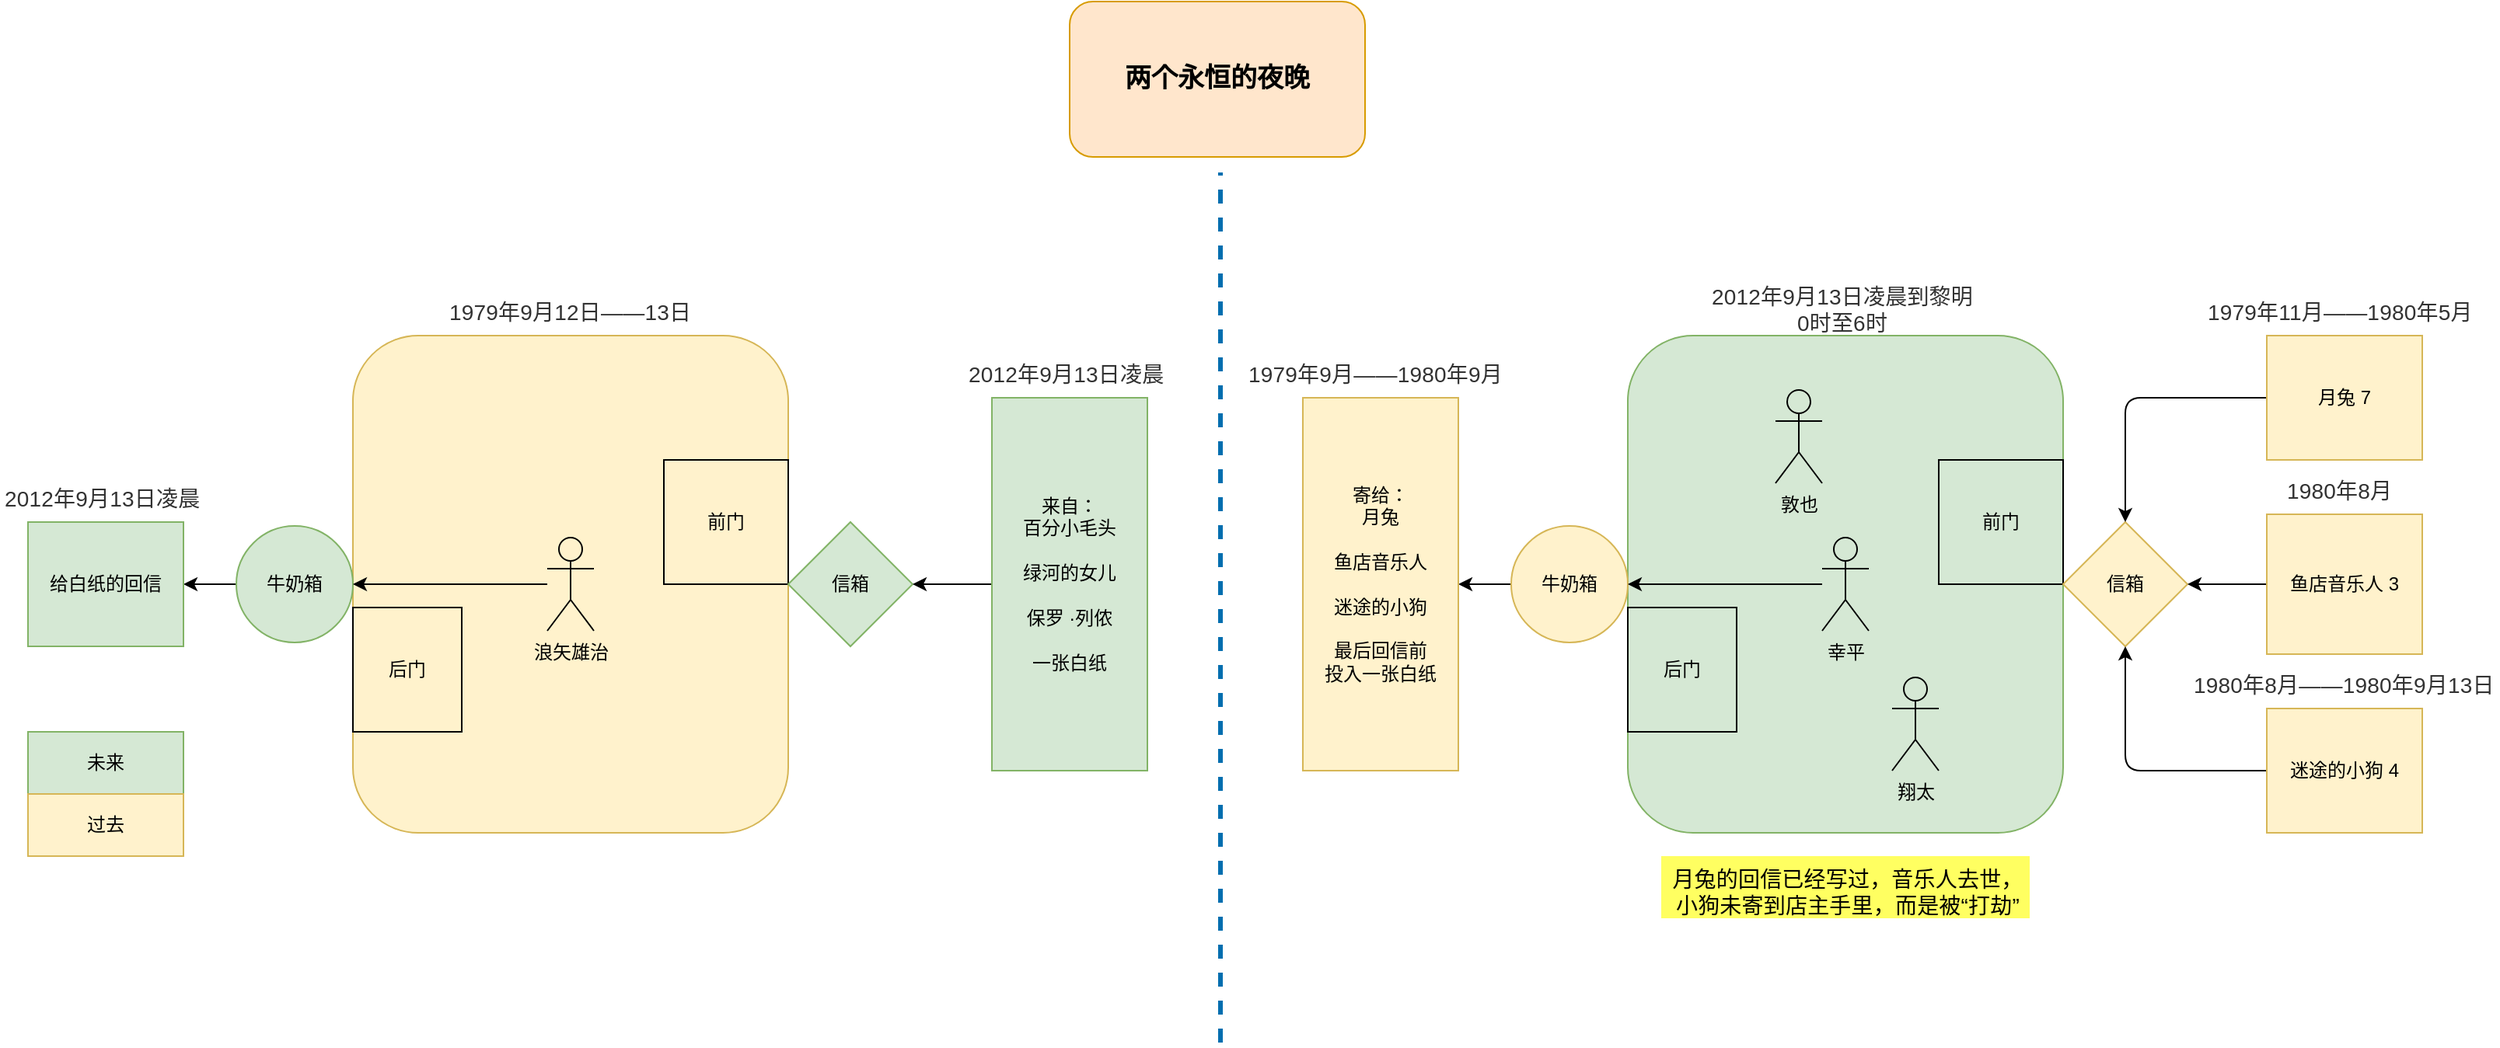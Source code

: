 <mxfile>
    <diagram id="LieUYTp3b770Z3-IE5YT" name="第 1 页">
        <mxGraphModel dx="990" dy="574" grid="1" gridSize="10" guides="1" tooltips="1" connect="1" arrows="1" fold="1" page="1" pageScale="1" pageWidth="827" pageHeight="1169" background="#FFFFFF" math="0" shadow="0">
            <root>
                <mxCell id="0"/>
                <mxCell id="1" parent="0"/>
                <mxCell id="2" value="" style="rounded=1;whiteSpace=wrap;html=1;fillColor=#fff2cc;strokeColor=#d6b656;" parent="1" vertex="1">
                    <mxGeometry x="269" y="425" width="280" height="320" as="geometry"/>
                </mxCell>
                <mxCell id="4" value="后门" style="rounded=0;whiteSpace=wrap;html=1;fillColor=none;" parent="1" vertex="1">
                    <mxGeometry x="269" y="600" width="70" height="80" as="geometry"/>
                </mxCell>
                <mxCell id="17" style="edgeStyle=none;html=1;entryX=1;entryY=0.5;entryDx=0;entryDy=0;" parent="1" source="5" target="16" edge="1">
                    <mxGeometry relative="1" as="geometry"/>
                </mxCell>
                <mxCell id="5" value="牛奶箱" style="ellipse;whiteSpace=wrap;html=1;aspect=fixed;fillColor=#d5e8d4;strokeColor=#82b366;" parent="1" vertex="1">
                    <mxGeometry x="194" y="547.5" width="75" height="75" as="geometry"/>
                </mxCell>
                <mxCell id="3" value="前门" style="rounded=0;whiteSpace=wrap;html=1;fillColor=none;" parent="1" vertex="1">
                    <mxGeometry x="469" y="505" width="80" height="80" as="geometry"/>
                </mxCell>
                <mxCell id="9" value="信箱" style="rhombus;whiteSpace=wrap;html=1;fillColor=#d5e8d4;strokeColor=#82b366;" parent="1" vertex="1">
                    <mxGeometry x="549" y="545" width="80" height="80" as="geometry"/>
                </mxCell>
                <mxCell id="11" value="&lt;span style=&quot;color: rgb(50 , 50 , 50) ; font-size: 14px ; font-style: normal ; font-weight: 400 ; letter-spacing: 0.1px ; text-indent: 0px ; text-transform: none ; word-spacing: 0px ; background-color: rgb(255 , 255 , 255) ; display: inline ; float: none&quot;&gt;1979年9月12日——13日&lt;/span&gt;" style="text;whiteSpace=wrap;html=1;" parent="1" vertex="1">
                    <mxGeometry x="329" y="395" width="160" height="30" as="geometry"/>
                </mxCell>
                <mxCell id="13" style="edgeStyle=none;html=1;entryX=1;entryY=0.5;entryDx=0;entryDy=0;" parent="1" source="12" target="9" edge="1">
                    <mxGeometry relative="1" as="geometry"/>
                </mxCell>
                <mxCell id="12" value="来自：&lt;br&gt;百分小毛头&lt;br&gt;&lt;br&gt;绿河的女儿&lt;br&gt;&lt;br&gt;保罗 ·列侬&lt;br&gt;&lt;br&gt;一张白纸" style="rounded=0;whiteSpace=wrap;html=1;fillColor=#d5e8d4;strokeColor=#82b366;" parent="1" vertex="1">
                    <mxGeometry x="680" y="465" width="100" height="240" as="geometry"/>
                </mxCell>
                <mxCell id="15" style="edgeStyle=none;html=1;" parent="1" source="14" target="5" edge="1">
                    <mxGeometry relative="1" as="geometry"/>
                </mxCell>
                <mxCell id="14" value="浪矢雄治" style="shape=umlActor;verticalLabelPosition=bottom;verticalAlign=top;html=1;outlineConnect=0;fillColor=none;" parent="1" vertex="1">
                    <mxGeometry x="394" y="555" width="30" height="60" as="geometry"/>
                </mxCell>
                <mxCell id="16" value="给白纸的回信" style="rounded=0;whiteSpace=wrap;html=1;fillColor=#d5e8d4;strokeColor=#82b366;" parent="1" vertex="1">
                    <mxGeometry x="60" y="545" width="100" height="80" as="geometry"/>
                </mxCell>
                <mxCell id="18" value="" style="rounded=1;whiteSpace=wrap;html=1;fillColor=#d5e8d4;strokeColor=#82b366;" parent="1" vertex="1">
                    <mxGeometry x="1089" y="425" width="280" height="320" as="geometry"/>
                </mxCell>
                <mxCell id="19" value="后门" style="rounded=0;whiteSpace=wrap;html=1;fillColor=none;" parent="1" vertex="1">
                    <mxGeometry x="1089" y="600" width="70" height="80" as="geometry"/>
                </mxCell>
                <mxCell id="20" style="edgeStyle=none;html=1;entryX=1;entryY=0.5;entryDx=0;entryDy=0;" parent="1" source="21" target="29" edge="1">
                    <mxGeometry relative="1" as="geometry"/>
                </mxCell>
                <mxCell id="21" value="牛奶箱" style="ellipse;whiteSpace=wrap;html=1;aspect=fixed;fillColor=#fff2cc;strokeColor=#d6b656;" parent="1" vertex="1">
                    <mxGeometry x="1014" y="547.5" width="75" height="75" as="geometry"/>
                </mxCell>
                <mxCell id="22" value="前门" style="rounded=0;whiteSpace=wrap;html=1;fillColor=none;" parent="1" vertex="1">
                    <mxGeometry x="1289" y="505" width="80" height="80" as="geometry"/>
                </mxCell>
                <mxCell id="23" value="信箱" style="rhombus;whiteSpace=wrap;html=1;fillColor=#fff2cc;strokeColor=#d6b656;" parent="1" vertex="1">
                    <mxGeometry x="1369" y="545" width="80" height="80" as="geometry"/>
                </mxCell>
                <mxCell id="25" style="edgeStyle=none;html=1;entryX=1;entryY=0.5;entryDx=0;entryDy=0;" parent="1" source="26" target="23" edge="1">
                    <mxGeometry relative="1" as="geometry"/>
                </mxCell>
                <mxCell id="26" value="鱼店音乐人 3" style="rounded=0;whiteSpace=wrap;html=1;fillColor=#fff2cc;strokeColor=#d6b656;" parent="1" vertex="1">
                    <mxGeometry x="1500" y="540" width="100" height="90" as="geometry"/>
                </mxCell>
                <mxCell id="27" style="edgeStyle=none;html=1;" parent="1" source="28" target="21" edge="1">
                    <mxGeometry relative="1" as="geometry"/>
                </mxCell>
                <mxCell id="28" value="幸平" style="shape=umlActor;verticalLabelPosition=bottom;verticalAlign=top;html=1;outlineConnect=0;fillColor=none;" parent="1" vertex="1">
                    <mxGeometry x="1214" y="555" width="30" height="60" as="geometry"/>
                </mxCell>
                <mxCell id="29" value="寄给：&lt;br&gt;月兔&lt;br&gt;&lt;br&gt;鱼店音乐人&lt;br&gt;&lt;br&gt;迷途的小狗&lt;br&gt;&lt;br&gt;最后回信前&lt;br&gt;投入一张白纸" style="rounded=0;whiteSpace=wrap;html=1;fillColor=#fff2cc;strokeColor=#d6b656;" parent="1" vertex="1">
                    <mxGeometry x="880" y="465" width="100" height="240" as="geometry"/>
                </mxCell>
                <mxCell id="30" value="&lt;span style=&quot;color: rgb(50 , 50 , 50) ; font-size: 14px ; font-style: normal ; font-weight: 400 ; letter-spacing: 0.1px ; text-indent: 0px ; text-transform: none ; word-spacing: 0px ; background-color: rgb(255 , 255 , 255) ; display: inline ; float: none&quot;&gt;2012年9月13日凌晨到黎明&lt;br&gt;&lt;div style=&quot;text-align: center&quot;&gt;&lt;span style=&quot;letter-spacing: 0.1px&quot;&gt;0时至6时&lt;/span&gt;&lt;/div&gt;&lt;/span&gt;" style="text;whiteSpace=wrap;html=1;" parent="1" vertex="1">
                    <mxGeometry x="1141.25" y="385" width="175.5" height="40" as="geometry"/>
                </mxCell>
                <mxCell id="31" value="翔太" style="shape=umlActor;verticalLabelPosition=bottom;verticalAlign=top;html=1;outlineConnect=0;fillColor=none;" parent="1" vertex="1">
                    <mxGeometry x="1259" y="645" width="30" height="60" as="geometry"/>
                </mxCell>
                <mxCell id="32" value="敦也" style="shape=umlActor;verticalLabelPosition=bottom;verticalAlign=top;html=1;outlineConnect=0;fillColor=none;" parent="1" vertex="1">
                    <mxGeometry x="1184" y="460" width="30" height="60" as="geometry"/>
                </mxCell>
                <mxCell id="33" value="&lt;span style=&quot;color: rgb(50 , 50 , 50) ; font-size: 14px ; font-style: normal ; font-weight: 400 ; letter-spacing: 0.1px ; text-indent: 0px ; text-transform: none ; word-spacing: 0px ; background-color: rgb(255 , 255 , 255) ; display: inline ; float: none&quot;&gt;2012年9月13日凌晨&lt;/span&gt;" style="text;whiteSpace=wrap;html=1;" parent="1" vertex="1">
                    <mxGeometry x="662.75" y="435" width="134.5" height="30" as="geometry"/>
                </mxCell>
                <mxCell id="34" value="&lt;span style=&quot;color: rgb(50 , 50 , 50) ; font-size: 14px ; font-style: normal ; font-weight: 400 ; letter-spacing: 0.1px ; text-indent: 0px ; text-transform: none ; word-spacing: 0px ; background-color: rgb(255 , 255 , 255) ; display: inline ; float: none&quot;&gt;2012年9月13日凌晨&lt;/span&gt;" style="text;whiteSpace=wrap;html=1;" parent="1" vertex="1">
                    <mxGeometry x="42.75" y="515" width="134.5" height="30" as="geometry"/>
                </mxCell>
                <mxCell id="38" style="edgeStyle=orthogonalEdgeStyle;html=1;entryX=0.5;entryY=0;entryDx=0;entryDy=0;" parent="1" source="35" target="23" edge="1">
                    <mxGeometry relative="1" as="geometry"/>
                </mxCell>
                <mxCell id="35" value="月兔 7" style="rounded=0;whiteSpace=wrap;html=1;fillColor=#fff2cc;strokeColor=#d6b656;" parent="1" vertex="1">
                    <mxGeometry x="1500" y="425" width="100" height="80" as="geometry"/>
                </mxCell>
                <mxCell id="39" style="edgeStyle=orthogonalEdgeStyle;html=1;entryX=0.5;entryY=1;entryDx=0;entryDy=0;" parent="1" source="36" target="23" edge="1">
                    <mxGeometry relative="1" as="geometry"/>
                </mxCell>
                <mxCell id="36" value="迷途的小狗 4" style="rounded=0;whiteSpace=wrap;html=1;fillColor=#fff2cc;strokeColor=#d6b656;" parent="1" vertex="1">
                    <mxGeometry x="1500" y="665" width="100" height="80" as="geometry"/>
                </mxCell>
                <mxCell id="40" value="&lt;span style=&quot;color: rgb(50 , 50 , 50) ; font-size: 14px ; font-style: normal ; font-weight: 400 ; letter-spacing: 0.1px ; text-indent: 0px ; text-transform: none ; word-spacing: 0px ; background-color: rgb(255 , 255 , 255) ; display: inline ; float: none&quot;&gt;1979年11月——1980年5月&lt;/span&gt;" style="text;whiteSpace=wrap;html=1;" parent="1" vertex="1">
                    <mxGeometry x="1460" y="395" width="174.5" height="30" as="geometry"/>
                </mxCell>
                <mxCell id="43" value="&lt;span style=&quot;color: rgb(50 , 50 , 50) ; font-size: 14px ; font-style: normal ; font-weight: 400 ; letter-spacing: 0.1px ; text-indent: 0px ; text-transform: none ; word-spacing: 0px ; background-color: rgb(255 , 255 , 255) ; display: inline ; float: none&quot;&gt;1980年8月&lt;/span&gt;" style="text;whiteSpace=wrap;html=1;" parent="1" vertex="1">
                    <mxGeometry x="1511.37" y="510" width="77.25" height="30" as="geometry"/>
                </mxCell>
                <mxCell id="44" value="&lt;span style=&quot;color: rgb(50 , 50 , 50) ; font-size: 14px ; font-style: normal ; font-weight: 400 ; letter-spacing: 0.1px ; text-indent: 0px ; text-transform: none ; word-spacing: 0px ; background-color: rgb(255 , 255 , 255) ; display: inline ; float: none&quot;&gt;1980年8月——&lt;/span&gt;&lt;span style=&quot;color: rgb(50 , 50 , 50) ; font-size: 14px ; letter-spacing: 0.1px ; background-color: rgb(255 , 255 , 255)&quot;&gt;1980年9月13日&lt;/span&gt;" style="text;whiteSpace=wrap;html=1;" parent="1" vertex="1">
                    <mxGeometry x="1451.37" y="635" width="197.25" height="30" as="geometry"/>
                </mxCell>
                <mxCell id="47" value="&lt;span style=&quot;color: rgb(50 , 50 , 50) ; font-size: 14px ; font-style: normal ; font-weight: 400 ; letter-spacing: 0.1px ; text-indent: 0px ; text-transform: none ; word-spacing: 0px ; background-color: rgb(255 , 255 , 255) ; display: inline ; float: none&quot;&gt;1979年9月——1980年9月&lt;/span&gt;" style="text;whiteSpace=wrap;html=1;" parent="1" vertex="1">
                    <mxGeometry x="842.75" y="435" width="174.5" height="30" as="geometry"/>
                </mxCell>
                <mxCell id="49" value="未来" style="rounded=0;whiteSpace=wrap;html=1;fillColor=#d5e8d4;strokeColor=#82b366;" parent="1" vertex="1">
                    <mxGeometry x="60" y="680" width="100" height="40" as="geometry"/>
                </mxCell>
                <mxCell id="50" value="过去" style="rounded=0;whiteSpace=wrap;html=1;fillColor=#fff2cc;strokeColor=#d6b656;" parent="1" vertex="1">
                    <mxGeometry x="60" y="720" width="100" height="40" as="geometry"/>
                </mxCell>
                <mxCell id="51" value="" style="endArrow=none;html=1;fillColor=#1ba1e2;strokeColor=#006EAF;strokeWidth=3;dashed=1;" parent="1" edge="1">
                    <mxGeometry width="50" height="50" relative="1" as="geometry">
                        <mxPoint x="827" y="880" as="sourcePoint"/>
                        <mxPoint x="827" y="320" as="targetPoint"/>
                    </mxGeometry>
                </mxCell>
                <mxCell id="52" value="&lt;div style=&quot;text-align: center&quot;&gt;&lt;font&gt;&lt;span style=&quot;font-size: 14px; letter-spacing: 0.1px;&quot;&gt;月兔的回信已经写过，音乐人去世，小狗未寄到店主手里，而是被“打劫”&lt;/span&gt;&lt;/font&gt;&lt;/div&gt;" style="text;whiteSpace=wrap;html=1;fillColor=#FFFF61;gradientColor=none;strokeColor=none;labelBackgroundColor=none;fontColor=default;" parent="1" vertex="1">
                    <mxGeometry x="1110.5" y="760" width="237" height="40" as="geometry"/>
                </mxCell>
                <mxCell id="53" value="两个永恒的夜晚" style="rounded=1;whiteSpace=wrap;html=1;labelBackgroundColor=none;strokeColor=#d79b00;fillColor=#ffe6cc;fontSize=17;fontStyle=1" parent="1" vertex="1">
                    <mxGeometry x="730" y="210" width="190" height="100" as="geometry"/>
                </mxCell>
            </root>
        </mxGraphModel>
    </diagram>
</mxfile>